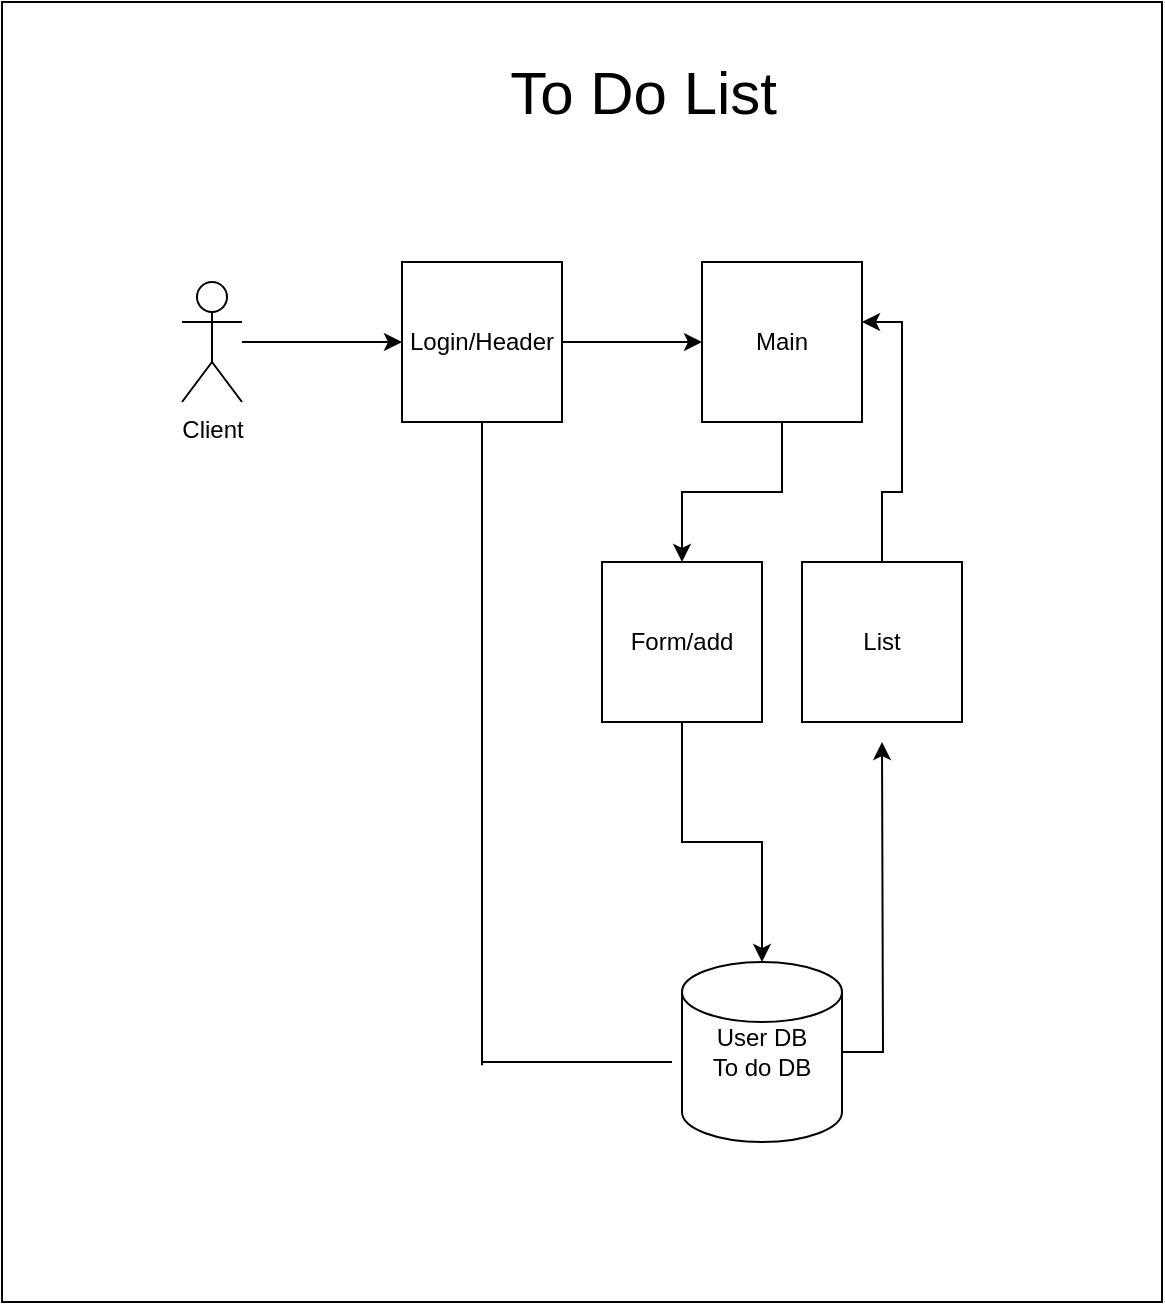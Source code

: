<mxfile version="13.6.5">
    <diagram id="Nbu_5HJsqNJHxgxDsL1M" name="Page-1">
        <mxGraphModel dx="600" dy="575" grid="1" gridSize="10" guides="1" tooltips="1" connect="1" arrows="1" fold="1" page="1" pageScale="1" pageWidth="850" pageHeight="1100" math="0" shadow="0">
            <root>
                <mxCell id="0"/>
                <mxCell id="1" parent="0"/>
                <mxCell id="35" value="" style="rounded=0;whiteSpace=wrap;html=1;" vertex="1" parent="1">
                    <mxGeometry x="10" y="50" width="580" height="650" as="geometry"/>
                </mxCell>
                <mxCell id="2" value="&lt;font style=&quot;font-size: 30px&quot;&gt;To Do List&amp;nbsp;&lt;/font&gt;" style="text;html=1;strokeColor=none;fillColor=none;align=center;verticalAlign=middle;whiteSpace=wrap;rounded=0;" vertex="1" parent="1">
                    <mxGeometry x="220" y="70" width="230" height="50" as="geometry"/>
                </mxCell>
                <mxCell id="8" style="edgeStyle=orthogonalEdgeStyle;rounded=0;orthogonalLoop=1;jettySize=auto;html=1;" edge="1" parent="1" source="7" target="9">
                    <mxGeometry relative="1" as="geometry">
                        <mxPoint x="210" y="220" as="targetPoint"/>
                    </mxGeometry>
                </mxCell>
                <mxCell id="7" value="Client" style="shape=umlActor;verticalLabelPosition=bottom;verticalAlign=top;html=1;outlineConnect=0;" vertex="1" parent="1">
                    <mxGeometry x="100" y="190" width="30" height="60" as="geometry"/>
                </mxCell>
                <mxCell id="10" style="edgeStyle=orthogonalEdgeStyle;rounded=0;orthogonalLoop=1;jettySize=auto;html=1;" edge="1" parent="1" source="9" target="11">
                    <mxGeometry relative="1" as="geometry">
                        <mxPoint x="360" y="220" as="targetPoint"/>
                    </mxGeometry>
                </mxCell>
                <mxCell id="9" value="Login/Header" style="whiteSpace=wrap;html=1;aspect=fixed;" vertex="1" parent="1">
                    <mxGeometry x="210" y="180" width="80" height="80" as="geometry"/>
                </mxCell>
                <mxCell id="20" style="edgeStyle=orthogonalEdgeStyle;rounded=0;orthogonalLoop=1;jettySize=auto;html=1;" edge="1" parent="1" source="11" target="21">
                    <mxGeometry relative="1" as="geometry">
                        <mxPoint x="370" y="330" as="targetPoint"/>
                    </mxGeometry>
                </mxCell>
                <mxCell id="11" value="Main" style="whiteSpace=wrap;html=1;aspect=fixed;" vertex="1" parent="1">
                    <mxGeometry x="360" y="180" width="80" height="80" as="geometry"/>
                </mxCell>
                <mxCell id="32" style="edgeStyle=orthogonalEdgeStyle;rounded=0;orthogonalLoop=1;jettySize=auto;html=1;" edge="1" parent="1" source="16">
                    <mxGeometry relative="1" as="geometry">
                        <mxPoint x="450" y="420" as="targetPoint"/>
                    </mxGeometry>
                </mxCell>
                <mxCell id="16" value="User DB&lt;br&gt;To do DB" style="shape=cylinder2;whiteSpace=wrap;html=1;boundedLbl=1;backgroundOutline=1;size=15;" vertex="1" parent="1">
                    <mxGeometry x="350" y="530" width="80" height="90" as="geometry"/>
                </mxCell>
                <mxCell id="33" style="edgeStyle=orthogonalEdgeStyle;rounded=0;orthogonalLoop=1;jettySize=auto;html=1;entryX=1;entryY=0.375;entryDx=0;entryDy=0;entryPerimeter=0;" edge="1" parent="1" source="19" target="11">
                    <mxGeometry relative="1" as="geometry"/>
                </mxCell>
                <mxCell id="19" value="List" style="whiteSpace=wrap;html=1;aspect=fixed;" vertex="1" parent="1">
                    <mxGeometry x="410" y="330" width="80" height="80" as="geometry"/>
                </mxCell>
                <mxCell id="34" style="edgeStyle=orthogonalEdgeStyle;rounded=0;orthogonalLoop=1;jettySize=auto;html=1;" edge="1" parent="1" source="21" target="16">
                    <mxGeometry relative="1" as="geometry"/>
                </mxCell>
                <mxCell id="21" value="Form/add" style="whiteSpace=wrap;html=1;aspect=fixed;" vertex="1" parent="1">
                    <mxGeometry x="310" y="330" width="80" height="80" as="geometry"/>
                </mxCell>
                <mxCell id="28" value="" style="endArrow=none;html=1;" edge="1" parent="1">
                    <mxGeometry width="50" height="50" relative="1" as="geometry">
                        <mxPoint x="250" y="581.6" as="sourcePoint"/>
                        <mxPoint x="250" y="260" as="targetPoint"/>
                    </mxGeometry>
                </mxCell>
                <mxCell id="29" value="" style="endArrow=none;html=1;" edge="1" parent="1">
                    <mxGeometry width="50" height="50" relative="1" as="geometry">
                        <mxPoint x="250" y="580" as="sourcePoint"/>
                        <mxPoint x="345" y="580" as="targetPoint"/>
                    </mxGeometry>
                </mxCell>
            </root>
        </mxGraphModel>
    </diagram>
</mxfile>